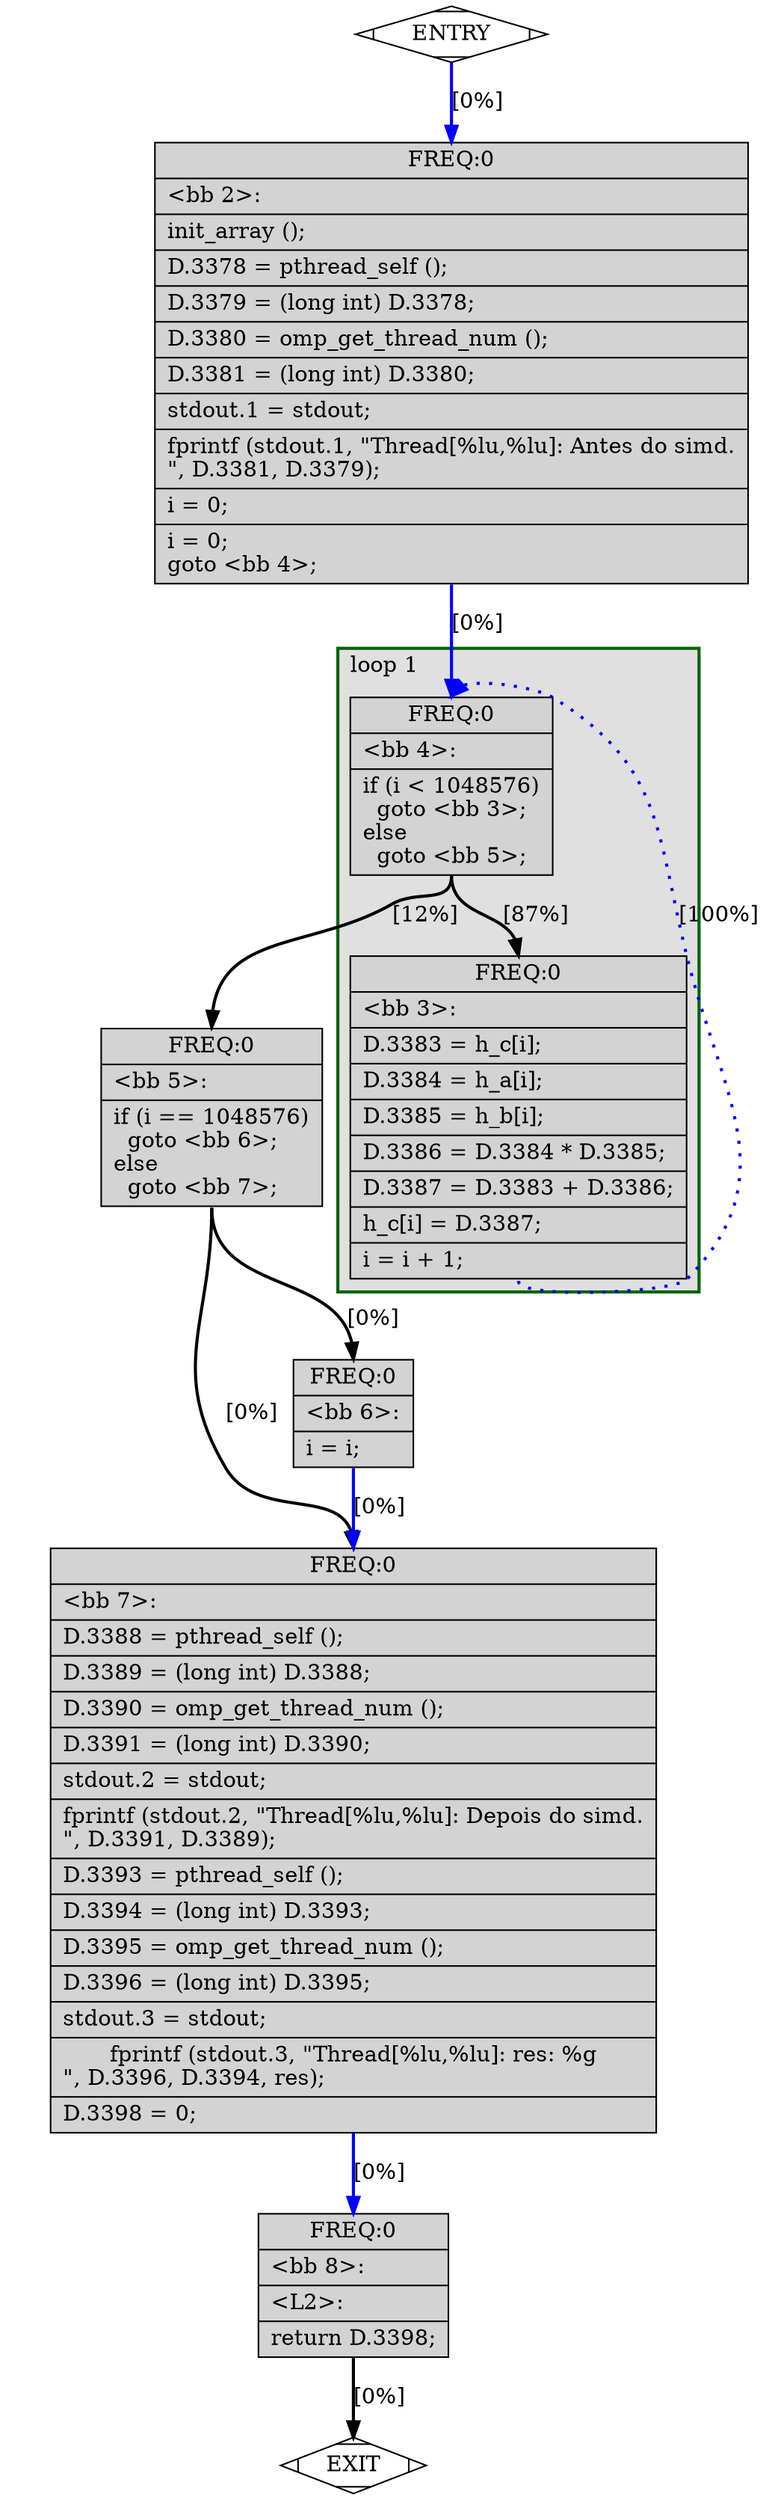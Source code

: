digraph "example-simd.c.012t.ompexp" {
overlap=false;
subgraph "main" {
	color="black";
	label="main";
	subgraph cluster_3_1 {
	style="filled";
	color="darkgreen";
	fillcolor="grey88";
	label="loop 1";
	labeljust=l;
	penwidth=2;
	fn_3_basic_block_4 [shape=record,style=filled,fillcolor=lightgrey,label="{ FREQ:0 |\<bb\ 4\>:\l\
|if\ (i\ \<\ 1048576)\l\
\ \ goto\ \<bb\ 3\>;\l\
else\l\
\ \ goto\ \<bb\ 5\>;\l\
}"];

	fn_3_basic_block_3 [shape=record,style=filled,fillcolor=lightgrey,label="{ FREQ:0 |\<bb\ 3\>:\l\
|D.3383\ =\ h_c[i];\l\
|D.3384\ =\ h_a[i];\l\
|D.3385\ =\ h_b[i];\l\
|D.3386\ =\ D.3384\ *\ D.3385;\l\
|D.3387\ =\ D.3383\ +\ D.3386;\l\
|h_c[i]\ =\ D.3387;\l\
|i\ =\ i\ +\ 1;\l\
}"];

	}
	fn_3_basic_block_0 [shape=Mdiamond,style=filled,fillcolor=white,label="ENTRY"];

	fn_3_basic_block_1 [shape=Mdiamond,style=filled,fillcolor=white,label="EXIT"];

	fn_3_basic_block_2 [shape=record,style=filled,fillcolor=lightgrey,label="{ FREQ:0 |\<bb\ 2\>:\l\
|init_array\ ();\l\
|D.3378\ =\ pthread_self\ ();\l\
|D.3379\ =\ (long\ int)\ D.3378;\l\
|D.3380\ =\ omp_get_thread_num\ ();\l\
|D.3381\ =\ (long\ int)\ D.3380;\l\
|stdout.1\ =\ stdout;\l\
|fprintf\ (stdout.1,\ \"Thread[%lu,%lu]:\ Antes\ do\ simd.\n\",\ D.3381,\ D.3379);\l\
|i\ =\ 0;\l\
|i\ =\ 0;\l\
goto\ \<bb\ 4\>;\l\
}"];

	fn_3_basic_block_5 [shape=record,style=filled,fillcolor=lightgrey,label="{ FREQ:0 |\<bb\ 5\>:\l\
|if\ (i\ ==\ 1048576)\l\
\ \ goto\ \<bb\ 6\>;\l\
else\l\
\ \ goto\ \<bb\ 7\>;\l\
}"];

	fn_3_basic_block_6 [shape=record,style=filled,fillcolor=lightgrey,label="{ FREQ:0 |\<bb\ 6\>:\l\
|i\ =\ i;\l\
}"];

	fn_3_basic_block_7 [shape=record,style=filled,fillcolor=lightgrey,label="{ FREQ:0 |\<bb\ 7\>:\l\
|D.3388\ =\ pthread_self\ ();\l\
|D.3389\ =\ (long\ int)\ D.3388;\l\
|D.3390\ =\ omp_get_thread_num\ ();\l\
|D.3391\ =\ (long\ int)\ D.3390;\l\
|stdout.2\ =\ stdout;\l\
|fprintf\ (stdout.2,\ \"Thread[%lu,%lu]:\ Depois\ do\ simd.\n\",\ D.3391,\ D.3389);\l\
|D.3393\ =\ pthread_self\ ();\l\
|D.3394\ =\ (long\ int)\ D.3393;\l\
|D.3395\ =\ omp_get_thread_num\ ();\l\
|D.3396\ =\ (long\ int)\ D.3395;\l\
|stdout.3\ =\ stdout;\l\
|fprintf\ (stdout.3,\ \"Thread[%lu,%lu]:\ res:\ %g\n\",\ D.3396,\ D.3394,\ res);\l\
|D.3398\ =\ 0;\l\
}"];

	fn_3_basic_block_8 [shape=record,style=filled,fillcolor=lightgrey,label="{ FREQ:0 |\<bb\ 8\>:\l\
|\<L2\>:\l\
|return\ D.3398;\l\
}"];

	fn_3_basic_block_0:s -> fn_3_basic_block_2:n [style="solid,bold",color=blue,weight=100,constraint=true, label="[0%]"];
	fn_3_basic_block_2:s -> fn_3_basic_block_4:n [style="solid,bold",color=blue,weight=100,constraint=true, label="[0%]"];
	fn_3_basic_block_3:s -> fn_3_basic_block_4:n [style="dotted,bold",color=blue,weight=10,constraint=false, label="[100%]"];
	fn_3_basic_block_4:s -> fn_3_basic_block_3:n [style="solid,bold",color=black,weight=10,constraint=true, label="[87%]"];
	fn_3_basic_block_4:s -> fn_3_basic_block_5:n [style="solid,bold",color=black,weight=10,constraint=true, label="[12%]"];
	fn_3_basic_block_5:s -> fn_3_basic_block_6:n [style="solid,bold",color=black,weight=10,constraint=true, label="[0%]"];
	fn_3_basic_block_5:s -> fn_3_basic_block_7:n [style="solid,bold",color=black,weight=10,constraint=true, label="[0%]"];
	fn_3_basic_block_6:s -> fn_3_basic_block_7:n [style="solid,bold",color=blue,weight=100,constraint=true, label="[0%]"];
	fn_3_basic_block_7:s -> fn_3_basic_block_8:n [style="solid,bold",color=blue,weight=100,constraint=true, label="[0%]"];
	fn_3_basic_block_8:s -> fn_3_basic_block_1:n [style="solid,bold",color=black,weight=10,constraint=true, label="[0%]"];
	fn_3_basic_block_0:s -> fn_3_basic_block_1:n [style="invis",constraint=true];
}
}
